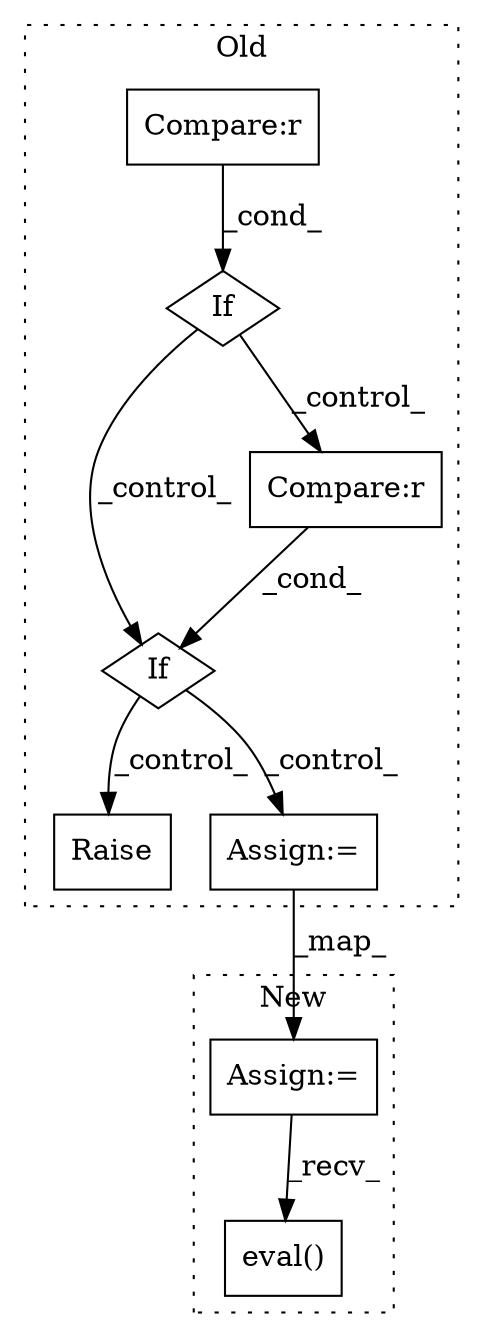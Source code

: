 digraph G {
subgraph cluster0 {
1 [label="Raise" a="91" s="3021" l="6" shape="box"];
3 [label="If" a="96" s="2975" l="3" shape="diamond"];
4 [label="Assign:=" a="68" s="3129" l="3" shape="box"];
6 [label="If" a="96" s="2855" l="3" shape="diamond"];
7 [label="Compare:r" a="40" s="2978" l="29" shape="box"];
8 [label="Compare:r" a="40" s="2858" l="24" shape="box"];
label = "Old";
style="dotted";
}
subgraph cluster1 {
2 [label="eval()" a="75" s="4563" l="17" shape="box"];
5 [label="Assign:=" a="68" s="3289" l="3" shape="box"];
label = "New";
style="dotted";
}
3 -> 4 [label="_control_"];
3 -> 1 [label="_control_"];
4 -> 5 [label="_map_"];
5 -> 2 [label="_recv_"];
6 -> 7 [label="_control_"];
6 -> 3 [label="_control_"];
7 -> 3 [label="_cond_"];
8 -> 6 [label="_cond_"];
}